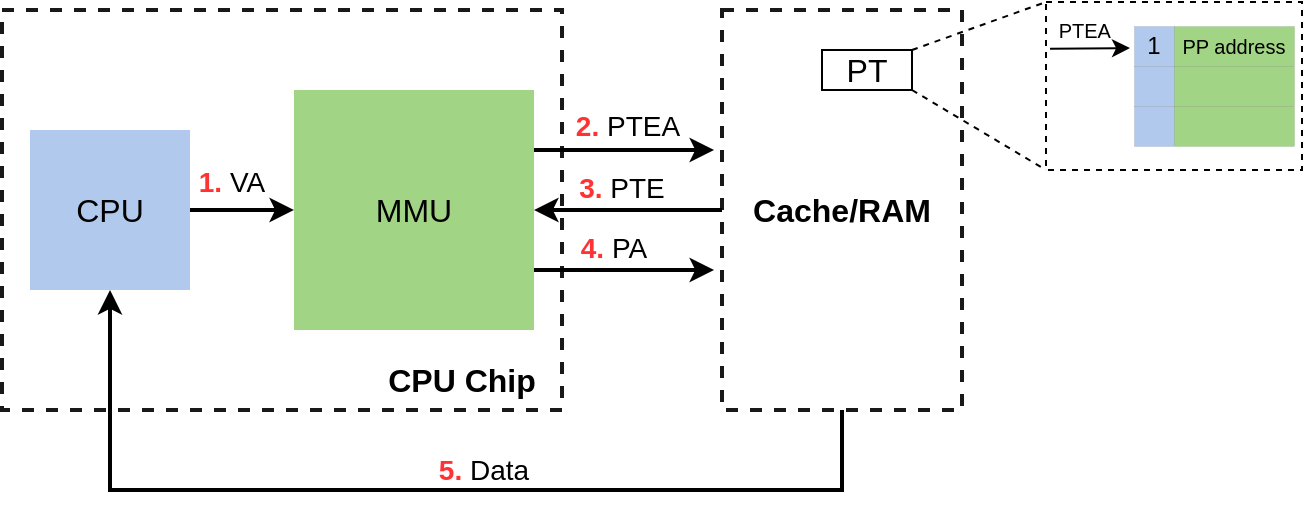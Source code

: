 <mxfile version="20.8.16" type="device"><diagram name="第 1 页" id="tb3v8nclcquIFt1ZBuiR"><mxGraphModel dx="883" dy="578" grid="1" gridSize="10" guides="1" tooltips="1" connect="1" arrows="1" fold="1" page="1" pageScale="1" pageWidth="1169" pageHeight="827" math="0" shadow="0"><root><mxCell id="0"/><mxCell id="1" parent="0"/><mxCell id="bfownlRKBkk9tGhmdBId-1" value="" style="rounded=0;whiteSpace=wrap;html=1;strokeColor=default;strokeWidth=1;fontSize=10;fontColor=#000000;fillColor=none;dashed=1;" parent="1" vertex="1"><mxGeometry x="722" y="116" width="128" height="84" as="geometry"/></mxCell><mxCell id="bfownlRKBkk9tGhmdBId-2" value="" style="rounded=0;whiteSpace=wrap;html=1;fillColor=none;strokeColor=default;dashed=1;opacity=90;strokeWidth=2;" parent="1" vertex="1"><mxGeometry x="200" y="120" width="280" height="200" as="geometry"/></mxCell><mxCell id="bfownlRKBkk9tGhmdBId-3" style="edgeStyle=orthogonalEdgeStyle;rounded=0;orthogonalLoop=1;jettySize=auto;html=1;fontSize=18;fontColor=#FFFFFF;strokeWidth=2;" parent="1" source="bfownlRKBkk9tGhmdBId-4" target="bfownlRKBkk9tGhmdBId-7" edge="1"><mxGeometry relative="1" as="geometry"/></mxCell><mxCell id="bfownlRKBkk9tGhmdBId-4" value="CPU" style="whiteSpace=wrap;html=1;aspect=fixed;strokeColor=none;fillColor=#A9C4EB;opacity=90;fontSize=16;" parent="1" vertex="1"><mxGeometry x="214" y="180" width="80" height="80" as="geometry"/></mxCell><mxCell id="bfownlRKBkk9tGhmdBId-5" style="edgeStyle=orthogonalEdgeStyle;rounded=0;orthogonalLoop=1;jettySize=auto;html=1;exitX=1;exitY=0.25;exitDx=0;exitDy=0;entryX=-0.033;entryY=0.35;entryDx=0;entryDy=0;entryPerimeter=0;fontSize=16;fontColor=#000000;strokeWidth=2;" parent="1" source="bfownlRKBkk9tGhmdBId-7" target="bfownlRKBkk9tGhmdBId-12" edge="1"><mxGeometry relative="1" as="geometry"/></mxCell><mxCell id="bfownlRKBkk9tGhmdBId-6" style="edgeStyle=orthogonalEdgeStyle;rounded=0;orthogonalLoop=1;jettySize=auto;html=1;exitX=1;exitY=0.75;exitDx=0;exitDy=0;entryX=-0.033;entryY=0.65;entryDx=0;entryDy=0;entryPerimeter=0;fontSize=16;fontColor=#FF3333;strokeWidth=2;" parent="1" source="bfownlRKBkk9tGhmdBId-7" target="bfownlRKBkk9tGhmdBId-12" edge="1"><mxGeometry relative="1" as="geometry"/></mxCell><mxCell id="bfownlRKBkk9tGhmdBId-7" value="MMU" style="rounded=0;whiteSpace=wrap;html=1;strokeColor=none;fontSize=16;fillColor=#97D077;opacity=90;" parent="1" vertex="1"><mxGeometry x="346" y="160" width="120" height="120" as="geometry"/></mxCell><mxCell id="bfownlRKBkk9tGhmdBId-8" value="CPU Chip" style="text;html=1;strokeColor=none;fillColor=none;align=center;verticalAlign=middle;whiteSpace=wrap;rounded=0;fontSize=16;fontColor=#000000;fontStyle=1" parent="1" vertex="1"><mxGeometry x="380" y="290" width="100" height="30" as="geometry"/></mxCell><mxCell id="bfownlRKBkk9tGhmdBId-9" value="&lt;font color=&quot;#ff3333&quot;&gt;&lt;b&gt;1.&lt;/b&gt;&amp;nbsp;&lt;/font&gt;VA" style="text;html=1;strokeColor=none;fillColor=none;align=center;verticalAlign=middle;whiteSpace=wrap;rounded=0;fontSize=14;fontColor=#000000;" parent="1" vertex="1"><mxGeometry x="297" y="196" width="36" height="20" as="geometry"/></mxCell><mxCell id="bfownlRKBkk9tGhmdBId-10" style="edgeStyle=orthogonalEdgeStyle;rounded=0;orthogonalLoop=1;jettySize=auto;html=1;exitX=0;exitY=0.5;exitDx=0;exitDy=0;fontSize=16;fontColor=#FF3333;entryX=1;entryY=0.5;entryDx=0;entryDy=0;strokeWidth=2;" parent="1" source="bfownlRKBkk9tGhmdBId-12" target="bfownlRKBkk9tGhmdBId-7" edge="1"><mxGeometry relative="1" as="geometry"/></mxCell><mxCell id="bfownlRKBkk9tGhmdBId-11" style="edgeStyle=orthogonalEdgeStyle;rounded=0;orthogonalLoop=1;jettySize=auto;html=1;exitX=0.5;exitY=1;exitDx=0;exitDy=0;entryX=0.5;entryY=1;entryDx=0;entryDy=0;fontSize=16;fontColor=#FF3333;strokeWidth=2;" parent="1" source="bfownlRKBkk9tGhmdBId-12" target="bfownlRKBkk9tGhmdBId-4" edge="1"><mxGeometry relative="1" as="geometry"><Array as="points"><mxPoint x="620" y="360"/><mxPoint x="254" y="360"/></Array></mxGeometry></mxCell><mxCell id="bfownlRKBkk9tGhmdBId-12" value="Cache/RAM" style="rounded=0;whiteSpace=wrap;html=1;fillColor=none;strokeColor=default;dashed=1;opacity=90;strokeWidth=2;fontSize=16;fontStyle=1" parent="1" vertex="1"><mxGeometry x="560" y="120" width="120" height="200" as="geometry"/></mxCell><mxCell id="bfownlRKBkk9tGhmdBId-13" value="&lt;b&gt;&lt;font color=&quot;#ff3333&quot;&gt;2.&amp;nbsp;&lt;/font&gt;&lt;/b&gt;PTEA" style="text;html=1;strokeColor=none;fillColor=none;align=center;verticalAlign=middle;whiteSpace=wrap;rounded=0;fontSize=14;fontColor=#000000;" parent="1" vertex="1"><mxGeometry x="488" y="168" width="50" height="20" as="geometry"/></mxCell><mxCell id="bfownlRKBkk9tGhmdBId-14" value="&lt;b&gt;&lt;font color=&quot;#ff3333&quot;&gt;3.&amp;nbsp;&lt;/font&gt;&lt;/b&gt;PTE" style="text;html=1;strokeColor=none;fillColor=none;align=center;verticalAlign=middle;whiteSpace=wrap;rounded=0;fontSize=14;fontColor=#000000;" parent="1" vertex="1"><mxGeometry x="485" y="199" width="50" height="20" as="geometry"/></mxCell><mxCell id="bfownlRKBkk9tGhmdBId-15" value="&lt;b&gt;&lt;font color=&quot;#ff3333&quot;&gt;4.&amp;nbsp;&lt;/font&gt;&lt;/b&gt;PA" style="text;html=1;strokeColor=none;fillColor=none;align=center;verticalAlign=middle;whiteSpace=wrap;rounded=0;fontSize=14;fontColor=#000000;" parent="1" vertex="1"><mxGeometry x="481" y="229" width="50" height="20" as="geometry"/></mxCell><mxCell id="bfownlRKBkk9tGhmdBId-16" value="&lt;b&gt;&lt;font color=&quot;#ff3333&quot;&gt;5.&amp;nbsp;&lt;/font&gt;&lt;/b&gt;Data" style="text;html=1;strokeColor=none;fillColor=none;align=center;verticalAlign=middle;whiteSpace=wrap;rounded=0;fontSize=14;fontColor=#000000;" parent="1" vertex="1"><mxGeometry x="416" y="340" width="50" height="20" as="geometry"/></mxCell><mxCell id="bfownlRKBkk9tGhmdBId-17" value="1" style="rounded=0;whiteSpace=wrap;html=1;strokeColor=default;strokeWidth=0;fontSize=12;fontColor=#000000;fillColor=#A9C4EB;opacity=90;" parent="1" vertex="1"><mxGeometry x="766" y="128" width="20" height="20" as="geometry"/></mxCell><mxCell id="bfownlRKBkk9tGhmdBId-18" value="PP address" style="rounded=0;whiteSpace=wrap;html=1;strokeColor=default;strokeWidth=0;fontSize=10;fontColor=#000000;fillColor=#97D077;opacity=90;" parent="1" vertex="1"><mxGeometry x="786" y="128" width="60" height="20" as="geometry"/></mxCell><mxCell id="bfownlRKBkk9tGhmdBId-19" value="" style="rounded=0;whiteSpace=wrap;html=1;strokeColor=default;strokeWidth=0;fontSize=16;fontColor=#FF3333;fillColor=#A9C4EB;opacity=90;" parent="1" vertex="1"><mxGeometry x="766" y="148" width="20" height="20" as="geometry"/></mxCell><mxCell id="bfownlRKBkk9tGhmdBId-20" value="" style="rounded=0;whiteSpace=wrap;html=1;strokeColor=default;strokeWidth=0;fontSize=16;fontColor=#FF3333;fillColor=#97D077;opacity=90;" parent="1" vertex="1"><mxGeometry x="786" y="148" width="60" height="20" as="geometry"/></mxCell><mxCell id="bfownlRKBkk9tGhmdBId-21" value="" style="rounded=0;whiteSpace=wrap;html=1;strokeColor=default;strokeWidth=0;fontSize=16;fontColor=#FF3333;fillColor=#A9C4EB;opacity=90;" parent="1" vertex="1"><mxGeometry x="766" y="168" width="20" height="20" as="geometry"/></mxCell><mxCell id="bfownlRKBkk9tGhmdBId-22" value="" style="rounded=0;whiteSpace=wrap;html=1;strokeColor=default;strokeWidth=0;fontSize=16;fontColor=#FF3333;fillColor=#97D077;opacity=90;" parent="1" vertex="1"><mxGeometry x="786" y="168" width="60" height="20" as="geometry"/></mxCell><mxCell id="bfownlRKBkk9tGhmdBId-23" style="edgeStyle=none;rounded=0;orthogonalLoop=1;jettySize=auto;html=1;exitX=1;exitY=0;exitDx=0;exitDy=0;entryX=0;entryY=0;entryDx=0;entryDy=0;strokeWidth=1;fontSize=10;fontColor=#000000;endArrow=none;endFill=0;dashed=1;" parent="1" source="bfownlRKBkk9tGhmdBId-25" target="bfownlRKBkk9tGhmdBId-1" edge="1"><mxGeometry relative="1" as="geometry"/></mxCell><mxCell id="bfownlRKBkk9tGhmdBId-24" style="edgeStyle=none;rounded=0;orthogonalLoop=1;jettySize=auto;html=1;exitX=1;exitY=1;exitDx=0;exitDy=0;entryX=0;entryY=1;entryDx=0;entryDy=0;strokeWidth=1;fontSize=10;fontColor=#000000;endArrow=none;endFill=0;dashed=1;" parent="1" source="bfownlRKBkk9tGhmdBId-25" target="bfownlRKBkk9tGhmdBId-1" edge="1"><mxGeometry relative="1" as="geometry"/></mxCell><mxCell id="bfownlRKBkk9tGhmdBId-25" value="PT" style="rounded=0;whiteSpace=wrap;html=1;strokeColor=default;strokeWidth=1;fontSize=16;fontColor=#000000;fillColor=none;" parent="1" vertex="1"><mxGeometry x="610" y="140" width="45" height="20" as="geometry"/></mxCell><mxCell id="bfownlRKBkk9tGhmdBId-26" value="&lt;b style=&quot;font-size: 10px;&quot;&gt;&lt;font color=&quot;#ff3333&quot; style=&quot;font-size: 10px;&quot;&gt;&amp;nbsp;&lt;/font&gt;&lt;/b&gt;PTEA" style="text;html=1;strokeColor=none;fillColor=none;align=center;verticalAlign=middle;whiteSpace=wrap;rounded=0;fontSize=10;fontColor=#000000;" parent="1" vertex="1"><mxGeometry x="725" y="121" width="30" height="18" as="geometry"/></mxCell><mxCell id="bfownlRKBkk9tGhmdBId-27" value="" style="endArrow=classic;html=1;rounded=0;strokeWidth=1;fontSize=10;fontColor=#000000;" parent="1" edge="1"><mxGeometry width="50" height="50" relative="1" as="geometry"><mxPoint x="724" y="139.43" as="sourcePoint"/><mxPoint x="764" y="139" as="targetPoint"/></mxGeometry></mxCell></root></mxGraphModel></diagram></mxfile>